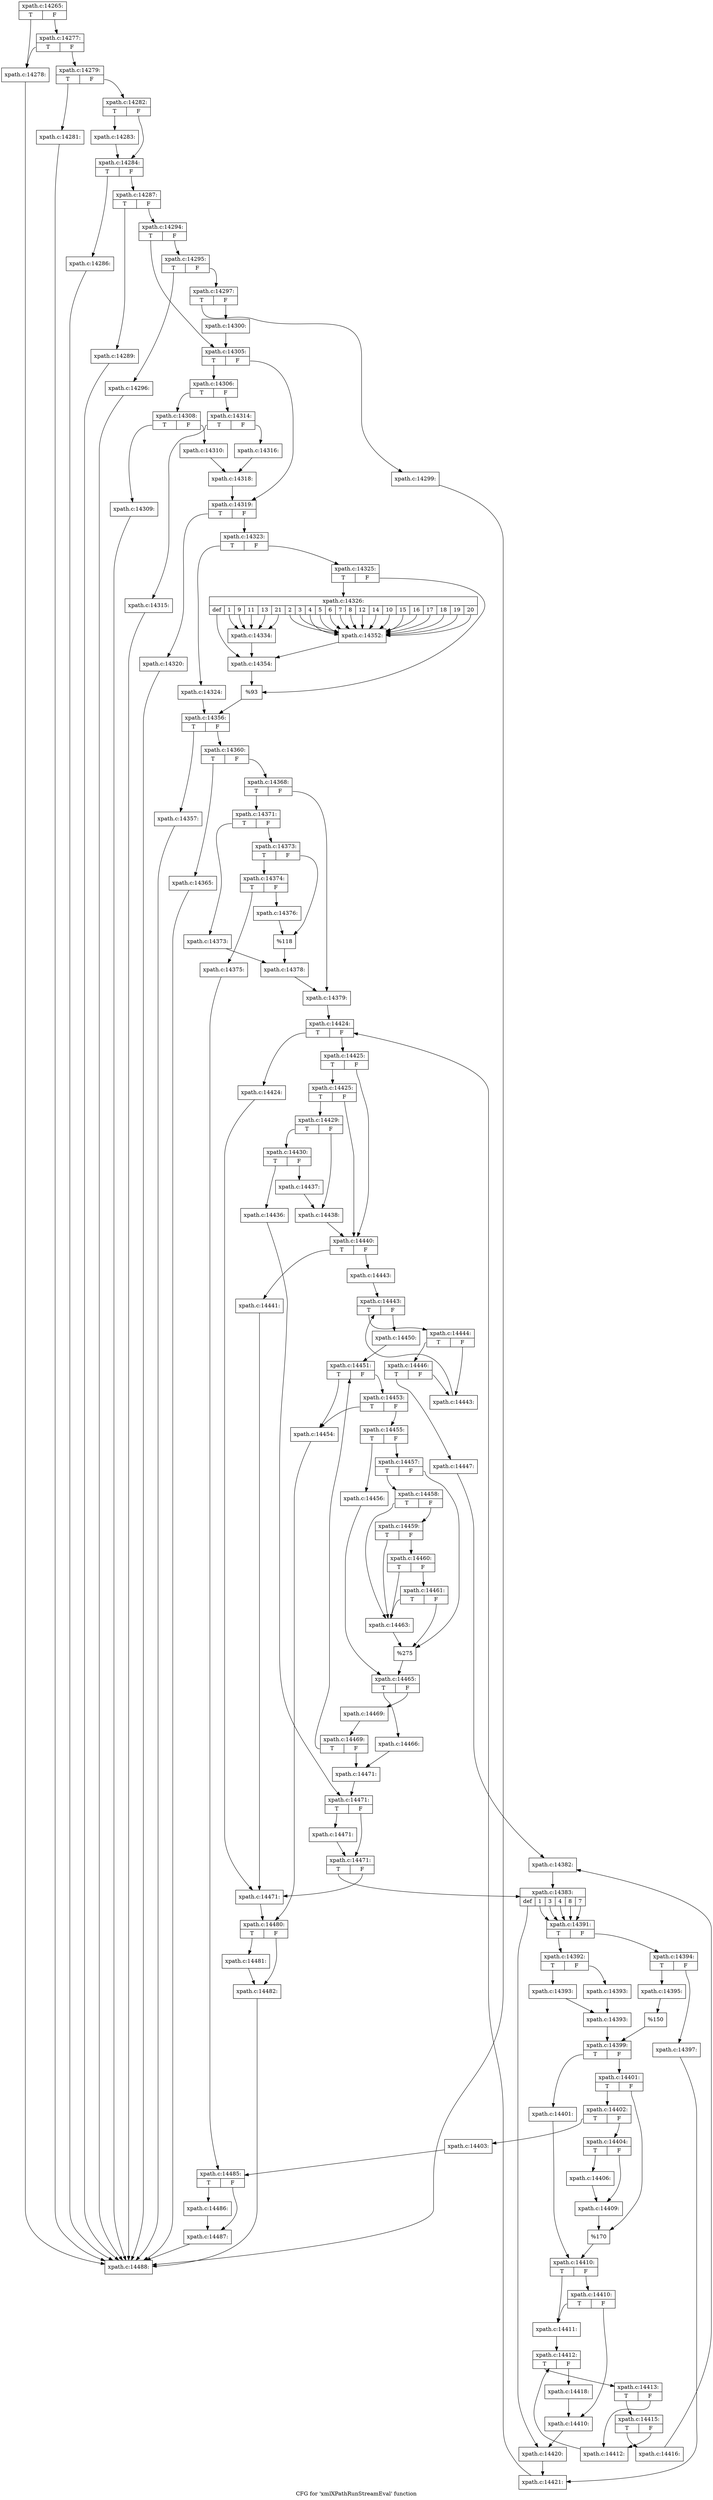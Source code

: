 digraph "CFG for 'xmlXPathRunStreamEval' function" {
	label="CFG for 'xmlXPathRunStreamEval' function";

	Node0x4fa56a0 [shape=record,label="{xpath.c:14265:|{<s0>T|<s1>F}}"];
	Node0x4fa56a0:s0 -> Node0x4fa9250;
	Node0x4fa56a0:s1 -> Node0x4fa92f0;
	Node0x4fa92f0 [shape=record,label="{xpath.c:14277:|{<s0>T|<s1>F}}"];
	Node0x4fa92f0:s0 -> Node0x4fa9250;
	Node0x4fa92f0:s1 -> Node0x4fa92a0;
	Node0x4fa9250 [shape=record,label="{xpath.c:14278:}"];
	Node0x4fa9250 -> Node0x4fa6150;
	Node0x4fa92a0 [shape=record,label="{xpath.c:14279:|{<s0>T|<s1>F}}"];
	Node0x4fa92a0:s0 -> Node0x4faa210;
	Node0x4fa92a0:s1 -> Node0x4faa5a0;
	Node0x4faa210 [shape=record,label="{xpath.c:14281:}"];
	Node0x4faa210 -> Node0x4fa6150;
	Node0x4faa5a0 [shape=record,label="{xpath.c:14282:|{<s0>T|<s1>F}}"];
	Node0x4faa5a0:s0 -> Node0x4faa840;
	Node0x4faa5a0:s1 -> Node0x4faa890;
	Node0x4faa840 [shape=record,label="{xpath.c:14283:}"];
	Node0x4faa840 -> Node0x4faa890;
	Node0x4faa890 [shape=record,label="{xpath.c:14284:|{<s0>T|<s1>F}}"];
	Node0x4faa890:s0 -> Node0x4faafe0;
	Node0x4faa890:s1 -> Node0x4fab330;
	Node0x4faafe0 [shape=record,label="{xpath.c:14286:}"];
	Node0x4faafe0 -> Node0x4fa6150;
	Node0x4fab330 [shape=record,label="{xpath.c:14287:|{<s0>T|<s1>F}}"];
	Node0x4fab330:s0 -> Node0x4fab8a0;
	Node0x4fab330:s1 -> Node0x4fabb70;
	Node0x4fab8a0 [shape=record,label="{xpath.c:14289:}"];
	Node0x4fab8a0 -> Node0x4fa6150;
	Node0x4fabb70 [shape=record,label="{xpath.c:14294:|{<s0>T|<s1>F}}"];
	Node0x4fabb70:s0 -> Node0x4fabe60;
	Node0x4fabb70:s1 -> Node0x4fabe10;
	Node0x4fabe10 [shape=record,label="{xpath.c:14295:|{<s0>T|<s1>F}}"];
	Node0x4fabe10:s0 -> Node0x4fac020;
	Node0x4fabe10:s1 -> Node0x4fac070;
	Node0x4fac020 [shape=record,label="{xpath.c:14296:}"];
	Node0x4fac020 -> Node0x4fa6150;
	Node0x4fac070 [shape=record,label="{xpath.c:14297:|{<s0>T|<s1>F}}"];
	Node0x4fac070:s0 -> Node0x4fac7c0;
	Node0x4fac070:s1 -> Node0x4fac810;
	Node0x4fac7c0 [shape=record,label="{xpath.c:14299:}"];
	Node0x4fac7c0 -> Node0x4fa6150;
	Node0x4fac810 [shape=record,label="{xpath.c:14300:}"];
	Node0x4fac810 -> Node0x4fabe60;
	Node0x4fabe60 [shape=record,label="{xpath.c:14305:|{<s0>T|<s1>F}}"];
	Node0x4fabe60:s0 -> Node0x4face10;
	Node0x4fabe60:s1 -> Node0x4face60;
	Node0x4face10 [shape=record,label="{xpath.c:14306:|{<s0>T|<s1>F}}"];
	Node0x4face10:s0 -> Node0x4fad1a0;
	Node0x4face10:s1 -> Node0x4fad240;
	Node0x4fad1a0 [shape=record,label="{xpath.c:14308:|{<s0>T|<s1>F}}"];
	Node0x4fad1a0:s0 -> Node0x4fad460;
	Node0x4fad1a0:s1 -> Node0x4fad4b0;
	Node0x4fad460 [shape=record,label="{xpath.c:14309:}"];
	Node0x4fad460 -> Node0x4fa6150;
	Node0x4fad4b0 [shape=record,label="{xpath.c:14310:}"];
	Node0x4fad4b0 -> Node0x4fad1f0;
	Node0x4fad240 [shape=record,label="{xpath.c:14314:|{<s0>T|<s1>F}}"];
	Node0x4fad240:s0 -> Node0x4fadf80;
	Node0x4fad240:s1 -> Node0x4fadfd0;
	Node0x4fadf80 [shape=record,label="{xpath.c:14315:}"];
	Node0x4fadf80 -> Node0x4fa6150;
	Node0x4fadfd0 [shape=record,label="{xpath.c:14316:}"];
	Node0x4fadfd0 -> Node0x4fad1f0;
	Node0x4fad1f0 [shape=record,label="{xpath.c:14318:}"];
	Node0x4fad1f0 -> Node0x4face60;
	Node0x4face60 [shape=record,label="{xpath.c:14319:|{<s0>T|<s1>F}}"];
	Node0x4face60:s0 -> Node0x4fae9d0;
	Node0x4face60:s1 -> Node0x4faea20;
	Node0x4fae9d0 [shape=record,label="{xpath.c:14320:}"];
	Node0x4fae9d0 -> Node0x4fa6150;
	Node0x4faea20 [shape=record,label="{xpath.c:14323:|{<s0>T|<s1>F}}"];
	Node0x4faea20:s0 -> Node0x4faef00;
	Node0x4faea20:s1 -> Node0x4faefa0;
	Node0x4faef00 [shape=record,label="{xpath.c:14324:}"];
	Node0x4faef00 -> Node0x4faef50;
	Node0x4faefa0 [shape=record,label="{xpath.c:14325:|{<s0>T|<s1>F}}"];
	Node0x4faefa0:s0 -> Node0x4faf610;
	Node0x4faefa0:s1 -> Node0x4faf660;
	Node0x4faf610 [shape=record,label="{xpath.c:14326:|{<s0>def|<s1>1|<s2>9|<s3>11|<s4>13|<s5>21|<s6>2|<s7>3|<s8>4|<s9>5|<s10>6|<s11>7|<s12>8|<s13>12|<s14>14|<s15>10|<s16>15|<s17>16|<s18>17|<s19>18|<s20>19|<s21>20}}"];
	Node0x4faf610:s0 -> Node0x4fafaa0;
	Node0x4faf610:s1 -> Node0x4fb0080;
	Node0x4faf610:s2 -> Node0x4fb0080;
	Node0x4faf610:s3 -> Node0x4fb0080;
	Node0x4faf610:s4 -> Node0x4fb0080;
	Node0x4faf610:s5 -> Node0x4fb0080;
	Node0x4faf610:s6 -> Node0x4fb0400;
	Node0x4faf610:s7 -> Node0x4fb0400;
	Node0x4faf610:s8 -> Node0x4fb0400;
	Node0x4faf610:s9 -> Node0x4fb0400;
	Node0x4faf610:s10 -> Node0x4fb0400;
	Node0x4faf610:s11 -> Node0x4fb0400;
	Node0x4faf610:s12 -> Node0x4fb0400;
	Node0x4faf610:s13 -> Node0x4fb0400;
	Node0x4faf610:s14 -> Node0x4fb0400;
	Node0x4faf610:s15 -> Node0x4fb0400;
	Node0x4faf610:s16 -> Node0x4fb0400;
	Node0x4faf610:s17 -> Node0x4fb0400;
	Node0x4faf610:s18 -> Node0x4fb0400;
	Node0x4faf610:s19 -> Node0x4fb0400;
	Node0x4faf610:s20 -> Node0x4fb0400;
	Node0x4faf610:s21 -> Node0x4fb0400;
	Node0x4fb0080 [shape=record,label="{xpath.c:14334:}"];
	Node0x4fb0080 -> Node0x4fafaa0;
	Node0x4fb0400 [shape=record,label="{xpath.c:14352:}"];
	Node0x4fb0400 -> Node0x4fafaa0;
	Node0x4fafaa0 [shape=record,label="{xpath.c:14354:}"];
	Node0x4fafaa0 -> Node0x4faf660;
	Node0x4faf660 [shape=record,label="{%93}"];
	Node0x4faf660 -> Node0x4faef50;
	Node0x4faef50 [shape=record,label="{xpath.c:14356:|{<s0>T|<s1>F}}"];
	Node0x4faef50:s0 -> Node0x4fafd80;
	Node0x4faef50:s1 -> Node0x4fb0c20;
	Node0x4fafd80 [shape=record,label="{xpath.c:14357:}"];
	Node0x4fafd80 -> Node0x4fa6150;
	Node0x4fb0c20 [shape=record,label="{xpath.c:14360:|{<s0>T|<s1>F}}"];
	Node0x4fb0c20:s0 -> Node0x4fb19f0;
	Node0x4fb0c20:s1 -> Node0x4fb1d80;
	Node0x4fb19f0 [shape=record,label="{xpath.c:14365:}"];
	Node0x4fb19f0 -> Node0x4fa6150;
	Node0x4fb1d80 [shape=record,label="{xpath.c:14368:|{<s0>T|<s1>F}}"];
	Node0x4fb1d80:s0 -> Node0x4fb2390;
	Node0x4fb1d80:s1 -> Node0x4fb26a0;
	Node0x4fb2390 [shape=record,label="{xpath.c:14371:|{<s0>T|<s1>F}}"];
	Node0x4fb2390:s0 -> Node0x489ed90;
	Node0x4fb2390:s1 -> Node0x489f0c0;
	Node0x489ed90 [shape=record,label="{xpath.c:14373:}"];
	Node0x489ed90 -> Node0x4fb1340;
	Node0x489f0c0 [shape=record,label="{xpath.c:14373:|{<s0>T|<s1>F}}"];
	Node0x489f0c0:s0 -> Node0x489f420;
	Node0x489f0c0:s1 -> Node0x489f010;
	Node0x489f420 [shape=record,label="{xpath.c:14374:|{<s0>T|<s1>F}}"];
	Node0x489f420:s0 -> Node0x4fb3b20;
	Node0x489f420:s1 -> Node0x4fb3b70;
	Node0x4fb3b20 [shape=record,label="{xpath.c:14375:}"];
	Node0x4fb3b20 -> Node0x4fb1b40;
	Node0x4fb3b70 [shape=record,label="{xpath.c:14376:}"];
	Node0x4fb3b70 -> Node0x489f010;
	Node0x489f010 [shape=record,label="{%118}"];
	Node0x489f010 -> Node0x4fb1340;
	Node0x4fb1340 [shape=record,label="{xpath.c:14378:}"];
	Node0x4fb1340 -> Node0x4fb26a0;
	Node0x4fb26a0 [shape=record,label="{xpath.c:14379:}"];
	Node0x4fb26a0 -> Node0x4fb4940;
	Node0x4fb49f0 [shape=record,label="{xpath.c:14382:}"];
	Node0x4fb49f0 -> Node0x4fb4b10;
	Node0x4fb4b10 [shape=record,label="{xpath.c:14383:|{<s0>def|<s1>1|<s2>3|<s3>4|<s4>8|<s5>7}}"];
	Node0x4fb4b10:s0 -> Node0x4fb50a0;
	Node0x4fb4b10:s1 -> Node0x4fb53e0;
	Node0x4fb4b10:s2 -> Node0x4fb53e0;
	Node0x4fb4b10:s3 -> Node0x4fb53e0;
	Node0x4fb4b10:s4 -> Node0x4fb53e0;
	Node0x4fb4b10:s5 -> Node0x4fb53e0;
	Node0x4fb53e0 [shape=record,label="{xpath.c:14391:|{<s0>T|<s1>F}}"];
	Node0x4fb53e0:s0 -> Node0x4fb54d0;
	Node0x4fb53e0:s1 -> Node0x4fb5570;
	Node0x4fb54d0 [shape=record,label="{xpath.c:14392:|{<s0>T|<s1>F}}"];
	Node0x4fb54d0:s0 -> Node0x4fb5ca0;
	Node0x4fb54d0:s1 -> Node0x4fb5cf0;
	Node0x4fb5ca0 [shape=record,label="{xpath.c:14393:}"];
	Node0x4fb5ca0 -> Node0x4fb5d40;
	Node0x4fb5cf0 [shape=record,label="{xpath.c:14393:}"];
	Node0x4fb5cf0 -> Node0x4fb5d40;
	Node0x4fb5d40 [shape=record,label="{xpath.c:14393:}"];
	Node0x4fb5d40 -> Node0x4fb5520;
	Node0x4fb5570 [shape=record,label="{xpath.c:14394:|{<s0>T|<s1>F}}"];
	Node0x4fb5570:s0 -> Node0x4fb6760;
	Node0x4fb5570:s1 -> Node0x4fb6800;
	Node0x4fb6760 [shape=record,label="{xpath.c:14395:}"];
	Node0x4fb6760 -> Node0x4fb67b0;
	Node0x4fb6800 [shape=record,label="{xpath.c:14397:}"];
	Node0x4fb6800 -> Node0x4fb4e90;
	Node0x4fb67b0 [shape=record,label="{%150}"];
	Node0x4fb67b0 -> Node0x4fb5520;
	Node0x4fb5520 [shape=record,label="{xpath.c:14399:|{<s0>T|<s1>F}}"];
	Node0x4fb5520:s0 -> Node0x4fb7360;
	Node0x4fb5520:s1 -> Node0x4fb7a00;
	Node0x4fb7360 [shape=record,label="{xpath.c:14401:}"];
	Node0x4fb7360 -> Node0x4fb79b0;
	Node0x4fb7a00 [shape=record,label="{xpath.c:14401:|{<s0>T|<s1>F}}"];
	Node0x4fb7a00:s0 -> Node0x4fb7c20;
	Node0x4fb7a00:s1 -> Node0x4fb7c70;
	Node0x4fb7c20 [shape=record,label="{xpath.c:14402:|{<s0>T|<s1>F}}"];
	Node0x4fb7c20:s0 -> Node0x4fb7f50;
	Node0x4fb7c20:s1 -> Node0x4fb7fa0;
	Node0x4fb7f50 [shape=record,label="{xpath.c:14403:}"];
	Node0x4fb7f50 -> Node0x4fb1b40;
	Node0x4fb7fa0 [shape=record,label="{xpath.c:14404:|{<s0>T|<s1>F}}"];
	Node0x4fb7fa0:s0 -> Node0x4fb8220;
	Node0x4fb7fa0:s1 -> Node0x4fb8270;
	Node0x4fb8220 [shape=record,label="{xpath.c:14406:}"];
	Node0x4fb8220 -> Node0x4fb8270;
	Node0x4fb8270 [shape=record,label="{xpath.c:14409:}"];
	Node0x4fb8270 -> Node0x4fb7c70;
	Node0x4fb7c70 [shape=record,label="{%170}"];
	Node0x4fb7c70 -> Node0x4fb79b0;
	Node0x4fb79b0 [shape=record,label="{xpath.c:14410:|{<s0>T|<s1>F}}"];
	Node0x4fb79b0:s0 -> Node0x4fb9130;
	Node0x4fb79b0:s1 -> Node0x4fb91d0;
	Node0x4fb91d0 [shape=record,label="{xpath.c:14410:|{<s0>T|<s1>F}}"];
	Node0x4fb91d0:s0 -> Node0x4fb9130;
	Node0x4fb91d0:s1 -> Node0x4fb9180;
	Node0x4fb9130 [shape=record,label="{xpath.c:14411:}"];
	Node0x4fb9130 -> Node0x4fb9dd0;
	Node0x4fb9dd0 [shape=record,label="{xpath.c:14412:|{<s0>T|<s1>F}}"];
	Node0x4fb9dd0:s0 -> Node0x4fba470;
	Node0x4fb9dd0:s1 -> Node0x4fba100;
	Node0x4fba470 [shape=record,label="{xpath.c:14413:|{<s0>T|<s1>F}}"];
	Node0x4fba470:s0 -> Node0x4fba6f0;
	Node0x4fba470:s1 -> Node0x4fba6a0;
	Node0x4fba6f0 [shape=record,label="{xpath.c:14415:|{<s0>T|<s1>F}}"];
	Node0x4fba6f0:s0 -> Node0x4fba650;
	Node0x4fba6f0:s1 -> Node0x4fba6a0;
	Node0x4fba650 [shape=record,label="{xpath.c:14416:}"];
	Node0x4fba650 -> Node0x4fb49f0;
	Node0x4fba6a0 [shape=record,label="{xpath.c:14412:}"];
	Node0x4fba6a0 -> Node0x4fb9dd0;
	Node0x4fba100 [shape=record,label="{xpath.c:14418:}"];
	Node0x4fba100 -> Node0x4fb9180;
	Node0x4fb9180 [shape=record,label="{xpath.c:14410:}"];
	Node0x4fb9180 -> Node0x4fb50a0;
	Node0x4fb50a0 [shape=record,label="{xpath.c:14420:}"];
	Node0x4fb50a0 -> Node0x4fb4e90;
	Node0x4fb4e90 [shape=record,label="{xpath.c:14421:}"];
	Node0x4fb4e90 -> Node0x4fb4940;
	Node0x4fb4940 [shape=record,label="{xpath.c:14424:|{<s0>T|<s1>F}}"];
	Node0x4fb4940:s0 -> Node0x4fbb1c0;
	Node0x4fb4940:s1 -> Node0x4fbb210;
	Node0x4fbb1c0 [shape=record,label="{xpath.c:14424:}"];
	Node0x4fbb1c0 -> Node0x4fb4a70;
	Node0x4fbb210 [shape=record,label="{xpath.c:14425:|{<s0>T|<s1>F}}"];
	Node0x4fbb210:s0 -> Node0x4fbb750;
	Node0x4fbb210:s1 -> Node0x4fbb700;
	Node0x4fbb750 [shape=record,label="{xpath.c:14425:|{<s0>T|<s1>F}}"];
	Node0x4fbb750:s0 -> Node0x4fbb6b0;
	Node0x4fbb750:s1 -> Node0x4fbb700;
	Node0x4fbb6b0 [shape=record,label="{xpath.c:14429:|{<s0>T|<s1>F}}"];
	Node0x4fbb6b0:s0 -> Node0x4fbbe50;
	Node0x4fbb6b0:s1 -> Node0x4fbbea0;
	Node0x4fbbe50 [shape=record,label="{xpath.c:14430:|{<s0>T|<s1>F}}"];
	Node0x4fbbe50:s0 -> Node0x4fbc7e0;
	Node0x4fbbe50:s1 -> Node0x4fbc830;
	Node0x4fbc7e0 [shape=record,label="{xpath.c:14436:}"];
	Node0x4fbc7e0 -> Node0x4fb4ac0;
	Node0x4fbc830 [shape=record,label="{xpath.c:14437:}"];
	Node0x4fbc830 -> Node0x4fbbea0;
	Node0x4fbbea0 [shape=record,label="{xpath.c:14438:}"];
	Node0x4fbbea0 -> Node0x4fbb700;
	Node0x4fbb700 [shape=record,label="{xpath.c:14440:|{<s0>T|<s1>F}}"];
	Node0x4fbb700:s0 -> Node0x4fbcee0;
	Node0x4fbb700:s1 -> Node0x4fbcf30;
	Node0x4fbcee0 [shape=record,label="{xpath.c:14441:}"];
	Node0x4fbcee0 -> Node0x4fb4a70;
	Node0x4fbcf30 [shape=record,label="{xpath.c:14443:}"];
	Node0x4fbcf30 -> Node0x4fbd2d0;
	Node0x4fbd2d0 [shape=record,label="{xpath.c:14443:|{<s0>T|<s1>F}}"];
	Node0x4fbd2d0:s0 -> Node0x4fbd7b0;
	Node0x4fbd2d0:s1 -> Node0x4fbd4b0;
	Node0x4fbd7b0 [shape=record,label="{xpath.c:14444:|{<s0>T|<s1>F}}"];
	Node0x4fbd7b0:s0 -> Node0x4fbdb50;
	Node0x4fbd7b0:s1 -> Node0x4fbdb00;
	Node0x4fbdb50 [shape=record,label="{xpath.c:14446:|{<s0>T|<s1>F}}"];
	Node0x4fbdb50:s0 -> Node0x4fbdab0;
	Node0x4fbdb50:s1 -> Node0x4fbdb00;
	Node0x4fbdab0 [shape=record,label="{xpath.c:14447:}"];
	Node0x4fbdab0 -> Node0x4fb49f0;
	Node0x4fbdb00 [shape=record,label="{xpath.c:14443:}"];
	Node0x4fbdb00 -> Node0x4fbd2d0;
	Node0x4fbd4b0 [shape=record,label="{xpath.c:14450:}"];
	Node0x4fbd4b0 -> Node0x4fbe480;
	Node0x4fbe480 [shape=record,label="{xpath.c:14451:|{<s0>T|<s1>F}}"];
	Node0x4fbe480:s0 -> Node0x4fbea50;
	Node0x4fbe480:s1 -> Node0x4fbeaf0;
	Node0x4fbeaf0 [shape=record,label="{xpath.c:14453:|{<s0>T|<s1>F}}"];
	Node0x4fbeaf0:s0 -> Node0x4fbea50;
	Node0x4fbeaf0:s1 -> Node0x4fbeaa0;
	Node0x4fbea50 [shape=record,label="{xpath.c:14454:}"];
	Node0x4fbea50 -> Node0x4fbf060;
	Node0x4fbeaa0 [shape=record,label="{xpath.c:14455:|{<s0>T|<s1>F}}"];
	Node0x4fbeaa0:s0 -> Node0x4fbf170;
	Node0x4fbeaa0:s1 -> Node0x4fbf210;
	Node0x4fbf170 [shape=record,label="{xpath.c:14456:}"];
	Node0x4fbf170 -> Node0x4fbf1c0;
	Node0x4fbf210 [shape=record,label="{xpath.c:14457:|{<s0>T|<s1>F}}"];
	Node0x4fbf210:s0 -> Node0x4fbf9b0;
	Node0x4fbf210:s1 -> Node0x4fbf960;
	Node0x4fbf9b0 [shape=record,label="{xpath.c:14458:|{<s0>T|<s1>F}}"];
	Node0x4fbf9b0:s0 -> Node0x4fbf910;
	Node0x4fbf9b0:s1 -> Node0x4fbfd00;
	Node0x4fbfd00 [shape=record,label="{xpath.c:14459:|{<s0>T|<s1>F}}"];
	Node0x4fbfd00:s0 -> Node0x4fbf910;
	Node0x4fbfd00:s1 -> Node0x4fbfc80;
	Node0x4fbfc80 [shape=record,label="{xpath.c:14460:|{<s0>T|<s1>F}}"];
	Node0x4fbfc80:s0 -> Node0x4fbf910;
	Node0x4fbfc80:s1 -> Node0x4fbfc00;
	Node0x4fbfc00 [shape=record,label="{xpath.c:14461:|{<s0>T|<s1>F}}"];
	Node0x4fbfc00:s0 -> Node0x4fbf910;
	Node0x4fbfc00:s1 -> Node0x4fbf960;
	Node0x4fbf910 [shape=record,label="{xpath.c:14463:}"];
	Node0x4fbf910 -> Node0x4fbf960;
	Node0x4fbf960 [shape=record,label="{%275}"];
	Node0x4fbf960 -> Node0x4fbf1c0;
	Node0x4fbf1c0 [shape=record,label="{xpath.c:14465:|{<s0>T|<s1>F}}"];
	Node0x4fbf1c0:s0 -> Node0x4fc0eb0;
	Node0x4fbf1c0:s1 -> Node0x4fc0f00;
	Node0x4fc0eb0 [shape=record,label="{xpath.c:14466:}"];
	Node0x4fc0eb0 -> Node0x4fbe3e0;
	Node0x4fc0f00 [shape=record,label="{xpath.c:14469:}"];
	Node0x4fc0f00 -> Node0x4fbe430;
	Node0x4fbe430 [shape=record,label="{xpath.c:14469:|{<s0>T|<s1>F}}"];
	Node0x4fbe430:s0 -> Node0x4fbe480;
	Node0x4fbe430:s1 -> Node0x4fbe3e0;
	Node0x4fbe3e0 [shape=record,label="{xpath.c:14471:}"];
	Node0x4fbe3e0 -> Node0x4fb4ac0;
	Node0x4fb4ac0 [shape=record,label="{xpath.c:14471:|{<s0>T|<s1>F}}"];
	Node0x4fb4ac0:s0 -> Node0x4fc1a70;
	Node0x4fb4ac0:s1 -> Node0x4fc1a20;
	Node0x4fc1a70 [shape=record,label="{xpath.c:14471:}"];
	Node0x4fc1a70 -> Node0x4fc1a20;
	Node0x4fc1a20 [shape=record,label="{xpath.c:14471:|{<s0>T|<s1>F}}"];
	Node0x4fc1a20:s0 -> Node0x4fb4b10;
	Node0x4fc1a20:s1 -> Node0x4fb4a70;
	Node0x4fb4a70 [shape=record,label="{xpath.c:14471:}"];
	Node0x4fb4a70 -> Node0x4fbf060;
	Node0x4fbf060 [shape=record,label="{xpath.c:14480:|{<s0>T|<s1>F}}"];
	Node0x4fbf060:s0 -> Node0x4fc20c0;
	Node0x4fbf060:s1 -> Node0x4fc2110;
	Node0x4fc20c0 [shape=record,label="{xpath.c:14481:}"];
	Node0x4fc20c0 -> Node0x4fc2110;
	Node0x4fc2110 [shape=record,label="{xpath.c:14482:}"];
	Node0x4fc2110 -> Node0x4fa6150;
	Node0x4fb1b40 [shape=record,label="{xpath.c:14485:|{<s0>T|<s1>F}}"];
	Node0x4fb1b40:s0 -> Node0x4fc2bb0;
	Node0x4fb1b40:s1 -> Node0x4fc2ee0;
	Node0x4fc2bb0 [shape=record,label="{xpath.c:14486:}"];
	Node0x4fc2bb0 -> Node0x4fc2ee0;
	Node0x4fc2ee0 [shape=record,label="{xpath.c:14487:}"];
	Node0x4fc2ee0 -> Node0x4fa6150;
	Node0x4fa6150 [shape=record,label="{xpath.c:14488:}"];
}
